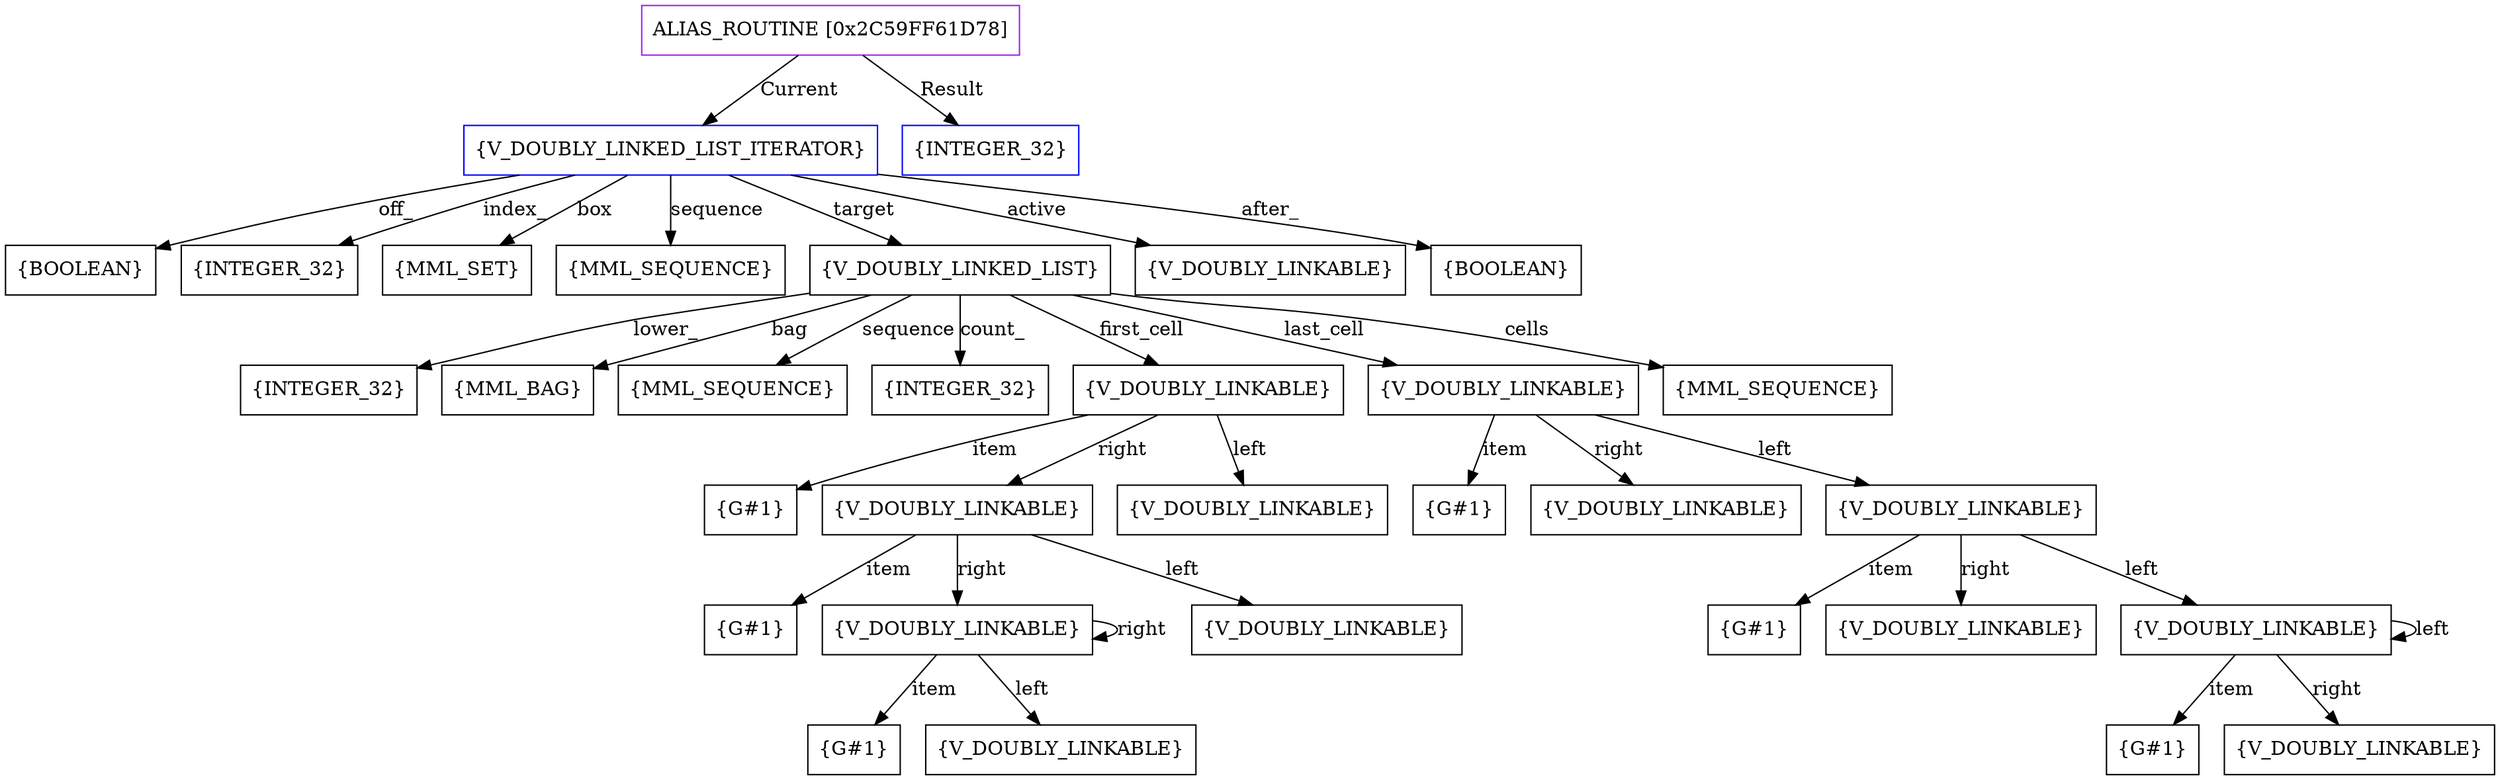 digraph g {
	node [shape=box]
	b1[color=purple label=<ALIAS_ROUTINE [0x2C59FF61D78]>]
	b2[color=blue label=<{V_DOUBLY_LINKED_LIST_ITERATOR}>]
	b3[label=<{BOOLEAN}>]
	b4[label=<{INTEGER_32}>]
	b5[label=<{MML_SET}>]
	b6[label=<{MML_SEQUENCE}>]
	b7[label=<{V_DOUBLY_LINKED_LIST}>]
	b8[label=<{INTEGER_32}>]
	b9[label=<{MML_BAG}>]
	b10[label=<{MML_SEQUENCE}>]
	b11[label=<{INTEGER_32}>]
	b12[label=<{V_DOUBLY_LINKABLE}>]
	b13[label=<{G#1}>]
	b14[label=<{V_DOUBLY_LINKABLE}>]
	b15[label=<{G#1}>]
	b16[label=<{V_DOUBLY_LINKABLE}>]
	b17[label=<{G#1}>]
	b18[label=<{V_DOUBLY_LINKABLE}>]
	b19[label=<{V_DOUBLY_LINKABLE}>]
	b20[label=<{V_DOUBLY_LINKABLE}>]
	b21[label=<{V_DOUBLY_LINKABLE}>]
	b22[label=<{G#1}>]
	b23[label=<{V_DOUBLY_LINKABLE}>]
	b24[label=<{V_DOUBLY_LINKABLE}>]
	b25[label=<{G#1}>]
	b26[label=<{V_DOUBLY_LINKABLE}>]
	b27[label=<{V_DOUBLY_LINKABLE}>]
	b28[label=<{G#1}>]
	b29[label=<{V_DOUBLY_LINKABLE}>]
	b30[label=<{MML_SEQUENCE}>]
	b31[label=<{V_DOUBLY_LINKABLE}>]
	b32[label=<{BOOLEAN}>]
	b33[color=blue label=<{INTEGER_32}>]
	b1->b2[label=<Current>]
	b2->b3[label=<off_>]
	b2->b4[label=<index_>]
	b2->b5[label=<box>]
	b2->b6[label=<sequence>]
	b2->b7[label=<target>]
	b7->b8[label=<lower_>]
	b7->b9[label=<bag>]
	b7->b10[label=<sequence>]
	b7->b11[label=<count_>]
	b7->b12[label=<first_cell>]
	b12->b13[label=<item>]
	b12->b14[label=<right>]
	b14->b15[label=<item>]
	b14->b16[label=<right>]
	b16->b17[label=<item>]
	b16->b16[label=<right>]
	b16->b18[label=<left>]
	b14->b19[label=<left>]
	b12->b20[label=<left>]
	b7->b21[label=<last_cell>]
	b21->b22[label=<item>]
	b21->b23[label=<right>]
	b21->b24[label=<left>]
	b24->b25[label=<item>]
	b24->b26[label=<right>]
	b24->b27[label=<left>]
	b27->b28[label=<item>]
	b27->b29[label=<right>]
	b27->b27[label=<left>]
	b7->b30[label=<cells>]
	b2->b31[label=<active>]
	b2->b32[label=<after_>]
	b1->b33[label=<Result>]
}
